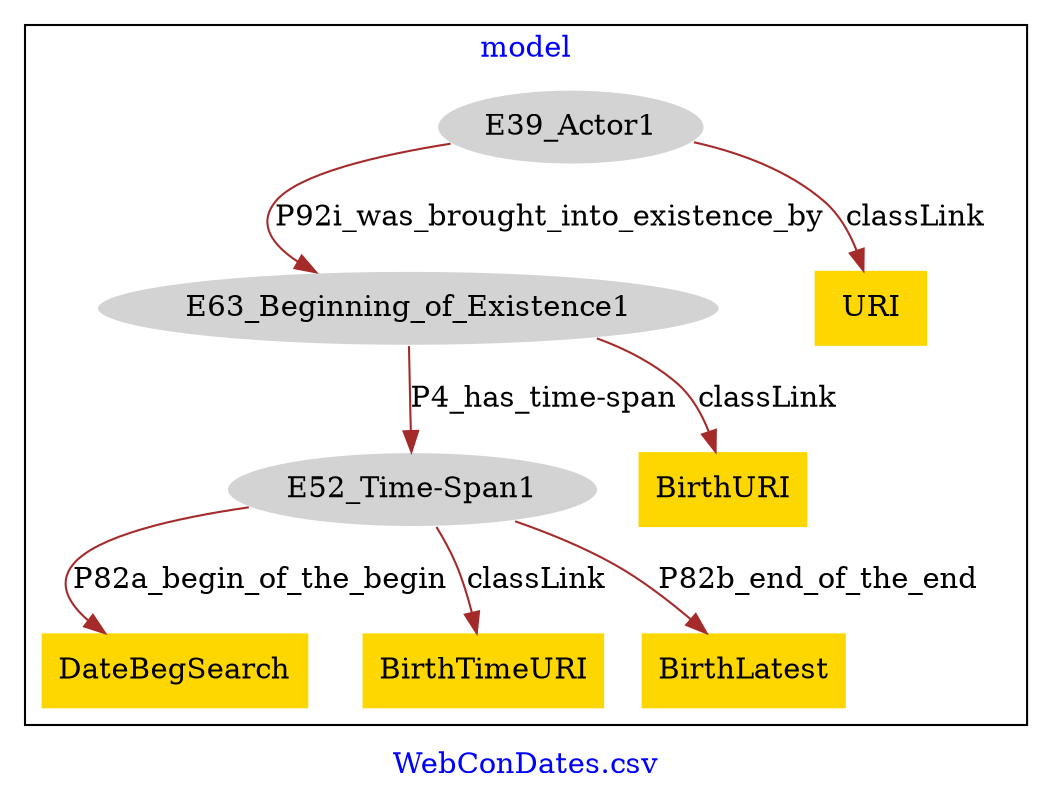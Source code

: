 digraph n0 {
fontcolor="blue"
remincross="true"
label="WebConDates.csv"
subgraph cluster {
label="model"
n2[style="filled",color="white",fillcolor="lightgray",label="E39_Actor1"];
n3[style="filled",color="white",fillcolor="lightgray",label="E63_Beginning_of_Existence1"];
n4[style="filled",color="white",fillcolor="lightgray",label="E52_Time-Span1"];
n5[shape="plaintext",style="filled",fillcolor="gold",label="BirthURI"];
n6[shape="plaintext",style="filled",fillcolor="gold",label="DateBegSearch"];
n7[shape="plaintext",style="filled",fillcolor="gold",label="URI"];
n8[shape="plaintext",style="filled",fillcolor="gold",label="BirthTimeURI"];
n9[shape="plaintext",style="filled",fillcolor="gold",label="BirthLatest"];
}
n2 -> n3[color="brown",fontcolor="black",label="P92i_was_brought_into_existence_by"]
n3 -> n4[color="brown",fontcolor="black",label="P4_has_time-span"]
n3 -> n5[color="brown",fontcolor="black",label="classLink"]
n4 -> n6[color="brown",fontcolor="black",label="P82a_begin_of_the_begin"]
n2 -> n7[color="brown",fontcolor="black",label="classLink"]
n4 -> n8[color="brown",fontcolor="black",label="classLink"]
n4 -> n9[color="brown",fontcolor="black",label="P82b_end_of_the_end"]
}
